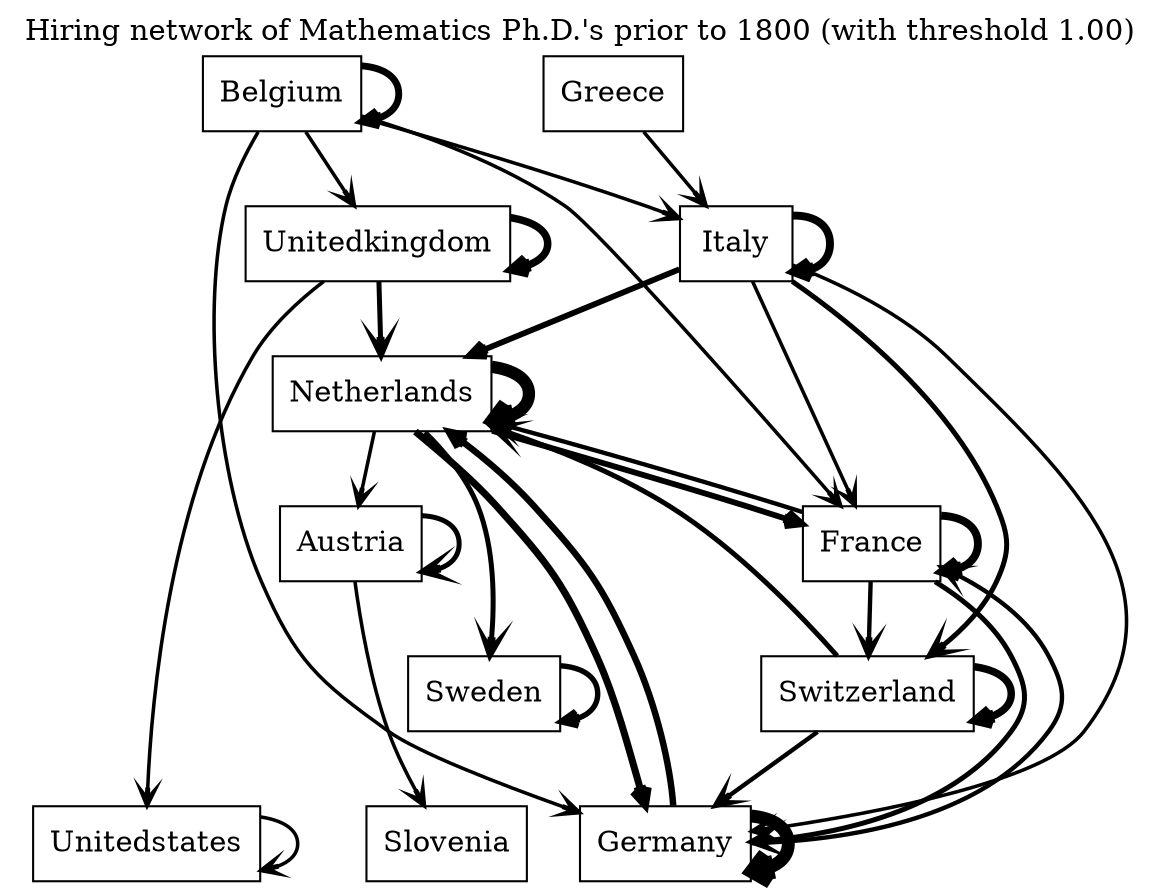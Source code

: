 digraph transition {
 node[shape="rectangle"];
 edge[arrowhead="vee", arrowsize=0.8, weight=0.1]; 
 labelloc="t"; 
 label="Hiring network of Mathematics Ph.D.'s prior to 1800 (with threshold 1.00)"; 
  "Belgium" -> "Unitedkingdom" [penwidth = 1.7];
  "Unitedkingdom" -> "Unitedstates" [penwidth = 1.7];
  "Belgium" -> "Italy" [penwidth = 1.7];
  "Netherlands" -> "Austria" [penwidth = 1.7];
  "Belgium" -> "France" [penwidth = 1.7];
  "Italy" -> "Germany" [penwidth = 1.7];
  "Italy" -> "France" [penwidth = 1.7];
  "Greece" -> "Italy" [penwidth = 1.7];
  "Belgium" -> "Germany" [penwidth = 1.7];
  "Unitedstates" -> "Unitedstates" [penwidth = 1.7];
  "Austria" -> "Slovenia" [penwidth = 1.7];
  "Germany" -> "France" [penwidth = 2.1];
  "Switzerland" -> "Germany" [penwidth = 2.1];
  "France" -> "Netherlands" [penwidth = 2.1];
  "France" -> "Switzerland" [penwidth = 2.1];
  "Austria" -> "Austria" [penwidth = 2.4];
  "France" -> "Germany" [penwidth = 2.4];
  "Italy" -> "Switzerland" [penwidth = 2.4];
  "Switzerland" -> "Netherlands" [penwidth = 2.4];
  "Netherlands" -> "Sweden" [penwidth = 2.4];
  "Unitedkingdom" -> "Netherlands" [penwidth = 2.4];
  "Sweden" -> "Sweden" [penwidth = 2.6];
  "Netherlands" -> "France" [penwidth = 2.8];
  "Italy" -> "Netherlands" [penwidth = 2.8];
  "Germany" -> "Netherlands" [penwidth = 3.1];
  "Belgium" -> "Belgium" [penwidth = 3.3];
  "Netherlands" -> "Germany" [penwidth = 3.4];
  "Unitedkingdom" -> "Unitedkingdom" [penwidth = 3.6];
  "Switzerland" -> "Switzerland" [penwidth = 3.6];
  "Italy" -> "Italy" [penwidth = 3.8];
  "France" -> "France" [penwidth = 3.8];
  "Netherlands" -> "Netherlands" [penwidth = 5.9];
  "Germany" -> "Germany" [penwidth = 6.2];
}
